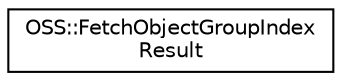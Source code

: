 digraph "类继承关系图"
{
  edge [fontname="Helvetica",fontsize="10",labelfontname="Helvetica",labelfontsize="10"];
  node [fontname="Helvetica",fontsize="10",shape=record];
  rankdir="LR";
  Node1 [label="OSS::FetchObjectGroupIndex\lResult",height=0.2,width=0.4,color="black", fillcolor="white", style="filled",URL="$class_o_s_s_1_1_fetch_object_group_index_result.html"];
}
